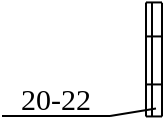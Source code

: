 <mxfile version="14.5.1" type="device"><diagram id="fWMgHjwgeKHoRminFSKL" name="Page-1"><mxGraphModel dx="739" dy="746" grid="1" gridSize="1" guides="1" tooltips="1" connect="1" arrows="1" fold="1" page="1" pageScale="1" pageWidth="280" pageHeight="200" math="0" shadow="0"><root><mxCell id="0"/><mxCell id="1" parent="0"/><mxCell id="b45Yx-Mekvv8y4Qo7mk5-2" value="" style="endArrow=none;html=1;" parent="1" edge="1"><mxGeometry width="50" height="50" relative="1" as="geometry"><mxPoint x="84" y="-3.78" as="sourcePoint"/><mxPoint x="84" y="-60.625" as="targetPoint"/></mxGeometry></mxCell><mxCell id="b45Yx-Mekvv8y4Qo7mk5-3" value="" style="endArrow=none;html=1;" parent="1" edge="1"><mxGeometry width="50" height="50" relative="1" as="geometry"><mxPoint x="76" y="-3.78" as="sourcePoint"/><mxPoint x="84" y="-3.78" as="targetPoint"/></mxGeometry></mxCell><mxCell id="b45Yx-Mekvv8y4Qo7mk5-4" value="" style="endArrow=none;html=1;" parent="1" edge="1"><mxGeometry width="50" height="50" relative="1" as="geometry"><mxPoint x="79" y="-3.78" as="sourcePoint"/><mxPoint x="79" y="-60.995" as="targetPoint"/></mxGeometry></mxCell><mxCell id="b45Yx-Mekvv8y4Qo7mk5-5" value="" style="endArrow=none;html=1;" parent="1" edge="1"><mxGeometry width="50" height="50" relative="1" as="geometry"><mxPoint x="76" y="-3.78" as="sourcePoint"/><mxPoint x="76" y="-60.78" as="targetPoint"/></mxGeometry></mxCell><mxCell id="b45Yx-Mekvv8y4Qo7mk5-6" value="" style="endArrow=none;html=1;" parent="1" edge="1"><mxGeometry width="50" height="50" relative="1" as="geometry"><mxPoint x="84" y="-19.78" as="sourcePoint"/><mxPoint x="76" y="-19.78" as="targetPoint"/></mxGeometry></mxCell><mxCell id="b45Yx-Mekvv8y4Qo7mk5-7" value="" style="endArrow=none;html=1;" parent="1" edge="1"><mxGeometry width="50" height="50" relative="1" as="geometry"><mxPoint x="84" y="-43.78" as="sourcePoint"/><mxPoint x="76" y="-43.78" as="targetPoint"/></mxGeometry></mxCell><mxCell id="b45Yx-Mekvv8y4Qo7mk5-8" value="" style="endArrow=none;html=1;" parent="1" edge="1"><mxGeometry width="50" height="50" relative="1" as="geometry"><mxPoint x="84" y="-60.78" as="sourcePoint"/><mxPoint x="76" y="-60.78" as="targetPoint"/><Array as="points"><mxPoint x="80" y="-60.78"/></Array></mxGeometry></mxCell><mxCell id="b45Yx-Mekvv8y4Qo7mk5-9" value="&lt;font style=&quot;font-size: 15px;&quot;&gt;20-22&lt;/font&gt;" style="text;html=1;strokeColor=none;fillColor=none;align=center;verticalAlign=middle;whiteSpace=wrap;rounded=0;fontSize=15;fontFamily=Verdana;" parent="1" vertex="1"><mxGeometry x="4" y="-22" width="54" height="18" as="geometry"/></mxCell><mxCell id="b45Yx-Mekvv8y4Qo7mk5-10" value="" style="endArrow=none;html=1;fontFamily=Verdana;entryX=1;entryY=1;entryDx=0;entryDy=0;exitX=0;exitY=1;exitDx=0;exitDy=0;" parent="1" source="b45Yx-Mekvv8y4Qo7mk5-9" target="b45Yx-Mekvv8y4Qo7mk5-9" edge="1"><mxGeometry width="50" height="50" relative="1" as="geometry"><mxPoint x="126" y="36.22" as="sourcePoint"/><mxPoint x="176" y="-13.78" as="targetPoint"/></mxGeometry></mxCell><mxCell id="b45Yx-Mekvv8y4Qo7mk5-11" value="" style="endArrow=none;html=1;fontFamily=Verdana;entryX=1;entryY=1;entryDx=0;entryDy=0;" parent="1" target="b45Yx-Mekvv8y4Qo7mk5-9" edge="1"><mxGeometry width="50" height="50" relative="1" as="geometry"><mxPoint x="81" y="-7.78" as="sourcePoint"/><mxPoint x="213" y="-49.78" as="targetPoint"/></mxGeometry></mxCell></root></mxGraphModel></diagram></mxfile>